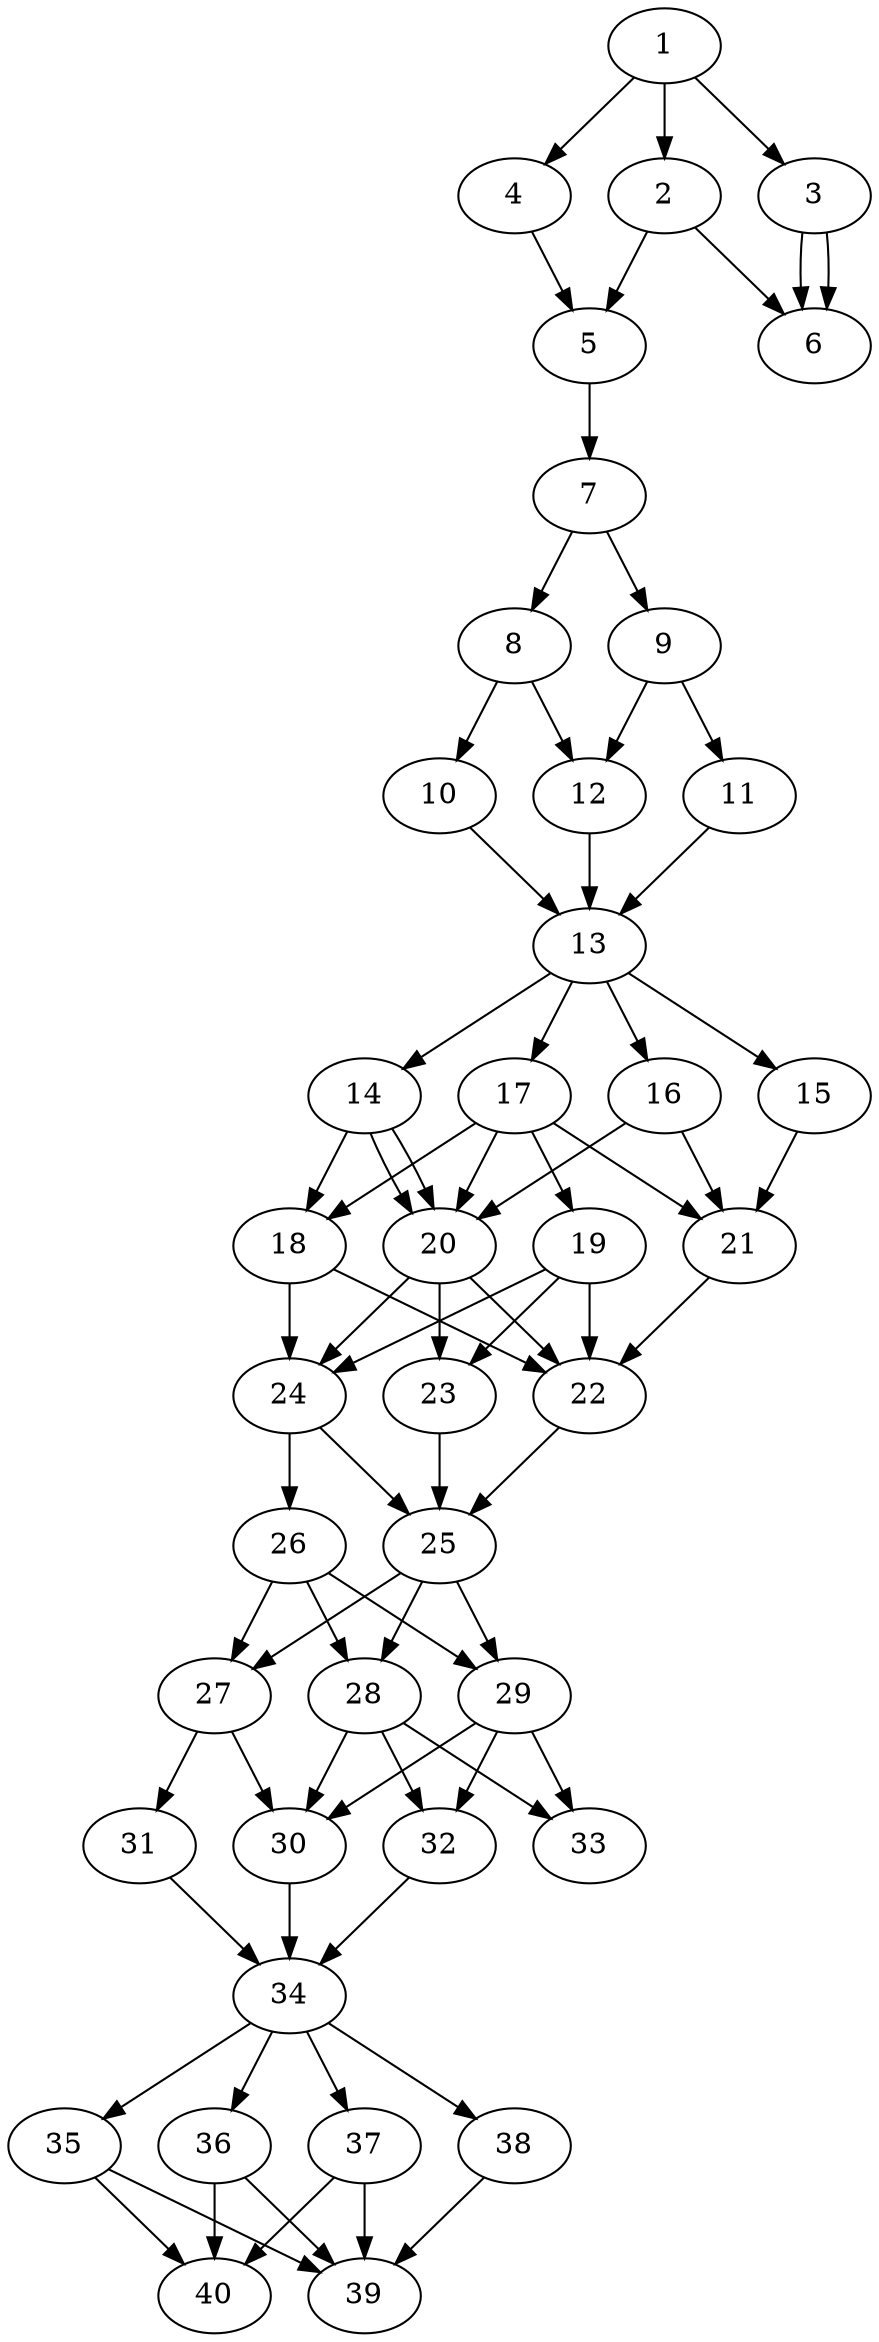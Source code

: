 // DAG automatically generated by daggen at Thu Oct  3 14:06:48 2019
// ./daggen --dot -n 40 --ccr 0.3 --fat 0.3 --regular 0.5 --density 0.9 --mindata 5242880 --maxdata 52428800 
digraph G {
  1 [size="44421120", alpha="0.17", expect_size="13326336"] 
  1 -> 2 [size ="13326336"]
  1 -> 3 [size ="13326336"]
  1 -> 4 [size ="13326336"]
  2 [size="55988907", alpha="0.15", expect_size="16796672"] 
  2 -> 5 [size ="16796672"]
  2 -> 6 [size ="16796672"]
  3 [size="54845440", alpha="0.01", expect_size="16453632"] 
  3 -> 6 [size ="16453632"]
  3 -> 6 [size ="16453632"]
  4 [size="23616853", alpha="0.00", expect_size="7085056"] 
  4 -> 5 [size ="7085056"]
  5 [size="119657813", alpha="0.15", expect_size="35897344"] 
  5 -> 7 [size ="35897344"]
  6 [size="145408000", alpha="0.20", expect_size="43622400"] 
  7 [size="148445867", alpha="0.14", expect_size="44533760"] 
  7 -> 8 [size ="44533760"]
  7 -> 9 [size ="44533760"]
  8 [size="159259307", alpha="0.11", expect_size="47777792"] 
  8 -> 10 [size ="47777792"]
  8 -> 12 [size ="47777792"]
  9 [size="120657920", alpha="0.06", expect_size="36197376"] 
  9 -> 11 [size ="36197376"]
  9 -> 12 [size ="36197376"]
  10 [size="108400640", alpha="0.05", expect_size="32520192"] 
  10 -> 13 [size ="32520192"]
  11 [size="27665067", alpha="0.04", expect_size="8299520"] 
  11 -> 13 [size ="8299520"]
  12 [size="165263360", alpha="0.05", expect_size="49579008"] 
  12 -> 13 [size ="49579008"]
  13 [size="124426240", alpha="0.00", expect_size="37327872"] 
  13 -> 14 [size ="37327872"]
  13 -> 15 [size ="37327872"]
  13 -> 16 [size ="37327872"]
  13 -> 17 [size ="37327872"]
  14 [size="134679893", alpha="0.04", expect_size="40403968"] 
  14 -> 18 [size ="40403968"]
  14 -> 20 [size ="40403968"]
  14 -> 20 [size ="40403968"]
  15 [size="137669973", alpha="0.03", expect_size="41300992"] 
  15 -> 21 [size ="41300992"]
  16 [size="102055253", alpha="0.15", expect_size="30616576"] 
  16 -> 20 [size ="30616576"]
  16 -> 21 [size ="30616576"]
  17 [size="102000640", alpha="0.14", expect_size="30600192"] 
  17 -> 18 [size ="30600192"]
  17 -> 19 [size ="30600192"]
  17 -> 20 [size ="30600192"]
  17 -> 21 [size ="30600192"]
  18 [size="51903147", alpha="0.12", expect_size="15570944"] 
  18 -> 22 [size ="15570944"]
  18 -> 24 [size ="15570944"]
  19 [size="141407573", alpha="0.14", expect_size="42422272"] 
  19 -> 22 [size ="42422272"]
  19 -> 23 [size ="42422272"]
  19 -> 24 [size ="42422272"]
  20 [size="28590080", alpha="0.19", expect_size="8577024"] 
  20 -> 22 [size ="8577024"]
  20 -> 23 [size ="8577024"]
  20 -> 24 [size ="8577024"]
  21 [size="69997227", alpha="0.08", expect_size="20999168"] 
  21 -> 22 [size ="20999168"]
  22 [size="98744320", alpha="0.01", expect_size="29623296"] 
  22 -> 25 [size ="29623296"]
  23 [size="139543893", alpha="0.20", expect_size="41863168"] 
  23 -> 25 [size ="41863168"]
  24 [size="142899200", alpha="0.19", expect_size="42869760"] 
  24 -> 25 [size ="42869760"]
  24 -> 26 [size ="42869760"]
  25 [size="170513067", alpha="0.11", expect_size="51153920"] 
  25 -> 27 [size ="51153920"]
  25 -> 28 [size ="51153920"]
  25 -> 29 [size ="51153920"]
  26 [size="34061653", alpha="0.19", expect_size="10218496"] 
  26 -> 27 [size ="10218496"]
  26 -> 28 [size ="10218496"]
  26 -> 29 [size ="10218496"]
  27 [size="152582827", alpha="0.04", expect_size="45774848"] 
  27 -> 30 [size ="45774848"]
  27 -> 31 [size ="45774848"]
  28 [size="108544000", alpha="0.07", expect_size="32563200"] 
  28 -> 30 [size ="32563200"]
  28 -> 32 [size ="32563200"]
  28 -> 33 [size ="32563200"]
  29 [size="44284587", alpha="0.03", expect_size="13285376"] 
  29 -> 30 [size ="13285376"]
  29 -> 32 [size ="13285376"]
  29 -> 33 [size ="13285376"]
  30 [size="156596907", alpha="0.11", expect_size="46979072"] 
  30 -> 34 [size ="46979072"]
  31 [size="152132267", alpha="0.19", expect_size="45639680"] 
  31 -> 34 [size ="45639680"]
  32 [size="57835520", alpha="0.07", expect_size="17350656"] 
  32 -> 34 [size ="17350656"]
  33 [size="69509120", alpha="0.09", expect_size="20852736"] 
  34 [size="67239253", alpha="0.05", expect_size="20171776"] 
  34 -> 35 [size ="20171776"]
  34 -> 36 [size ="20171776"]
  34 -> 37 [size ="20171776"]
  34 -> 38 [size ="20171776"]
  35 [size="57163093", alpha="0.16", expect_size="17148928"] 
  35 -> 39 [size ="17148928"]
  35 -> 40 [size ="17148928"]
  36 [size="141465600", alpha="0.19", expect_size="42439680"] 
  36 -> 39 [size ="42439680"]
  36 -> 40 [size ="42439680"]
  37 [size="133512533", alpha="0.12", expect_size="40053760"] 
  37 -> 39 [size ="40053760"]
  37 -> 40 [size ="40053760"]
  38 [size="164270080", alpha="0.09", expect_size="49281024"] 
  38 -> 39 [size ="49281024"]
  39 [size="60951893", alpha="0.02", expect_size="18285568"] 
  40 [size="84026027", alpha="0.17", expect_size="25207808"] 
}
